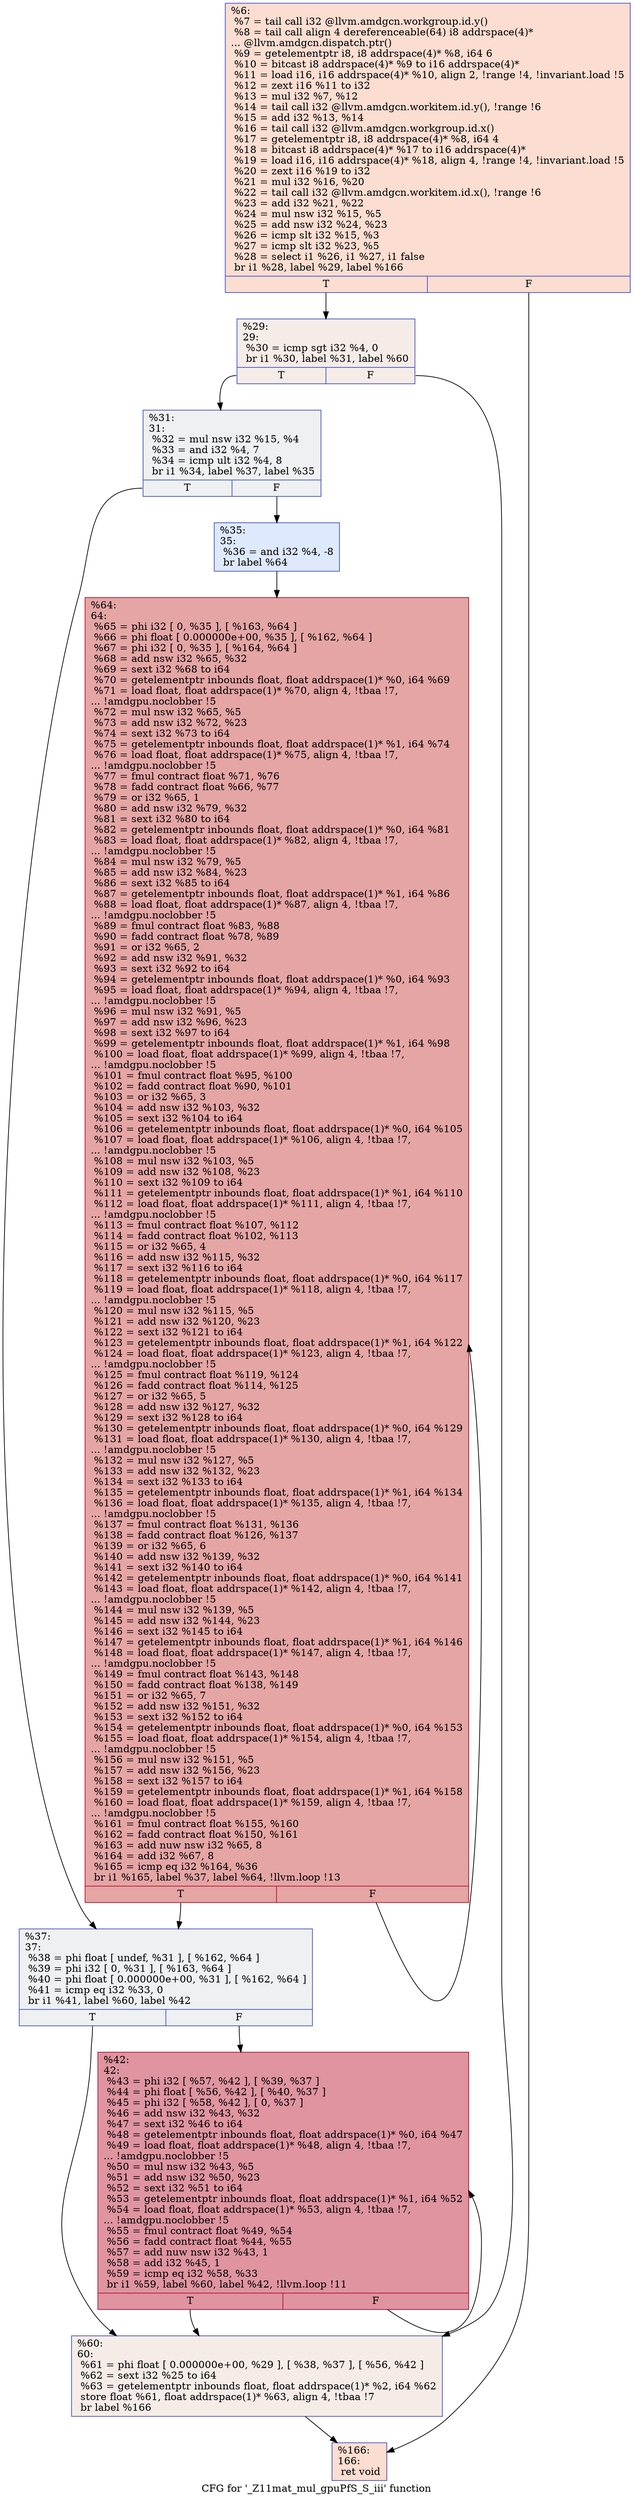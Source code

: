 digraph "CFG for '_Z11mat_mul_gpuPfS_S_iii' function" {
	label="CFG for '_Z11mat_mul_gpuPfS_S_iii' function";

	Node0x5748d20 [shape=record,color="#3d50c3ff", style=filled, fillcolor="#f7b39670",label="{%6:\l  %7 = tail call i32 @llvm.amdgcn.workgroup.id.y()\l  %8 = tail call align 4 dereferenceable(64) i8 addrspace(4)*\l... @llvm.amdgcn.dispatch.ptr()\l  %9 = getelementptr i8, i8 addrspace(4)* %8, i64 6\l  %10 = bitcast i8 addrspace(4)* %9 to i16 addrspace(4)*\l  %11 = load i16, i16 addrspace(4)* %10, align 2, !range !4, !invariant.load !5\l  %12 = zext i16 %11 to i32\l  %13 = mul i32 %7, %12\l  %14 = tail call i32 @llvm.amdgcn.workitem.id.y(), !range !6\l  %15 = add i32 %13, %14\l  %16 = tail call i32 @llvm.amdgcn.workgroup.id.x()\l  %17 = getelementptr i8, i8 addrspace(4)* %8, i64 4\l  %18 = bitcast i8 addrspace(4)* %17 to i16 addrspace(4)*\l  %19 = load i16, i16 addrspace(4)* %18, align 4, !range !4, !invariant.load !5\l  %20 = zext i16 %19 to i32\l  %21 = mul i32 %16, %20\l  %22 = tail call i32 @llvm.amdgcn.workitem.id.x(), !range !6\l  %23 = add i32 %21, %22\l  %24 = mul nsw i32 %15, %5\l  %25 = add nsw i32 %24, %23\l  %26 = icmp slt i32 %15, %3\l  %27 = icmp slt i32 %23, %5\l  %28 = select i1 %26, i1 %27, i1 false\l  br i1 %28, label %29, label %166\l|{<s0>T|<s1>F}}"];
	Node0x5748d20:s0 -> Node0x574c8c0;
	Node0x5748d20:s1 -> Node0x574c950;
	Node0x574c8c0 [shape=record,color="#3d50c3ff", style=filled, fillcolor="#ead5c970",label="{%29:\l29:                                               \l  %30 = icmp sgt i32 %4, 0\l  br i1 %30, label %31, label %60\l|{<s0>T|<s1>F}}"];
	Node0x574c8c0:s0 -> Node0x574cb50;
	Node0x574c8c0:s1 -> Node0x574cba0;
	Node0x574cb50 [shape=record,color="#3d50c3ff", style=filled, fillcolor="#d9dce170",label="{%31:\l31:                                               \l  %32 = mul nsw i32 %15, %4\l  %33 = and i32 %4, 7\l  %34 = icmp ult i32 %4, 8\l  br i1 %34, label %37, label %35\l|{<s0>T|<s1>F}}"];
	Node0x574cb50:s0 -> Node0x574d010;
	Node0x574cb50:s1 -> Node0x574d060;
	Node0x574d060 [shape=record,color="#3d50c3ff", style=filled, fillcolor="#b5cdfa70",label="{%35:\l35:                                               \l  %36 = and i32 %4, -8\l  br label %64\l}"];
	Node0x574d060 -> Node0x574d260;
	Node0x574d010 [shape=record,color="#3d50c3ff", style=filled, fillcolor="#d9dce170",label="{%37:\l37:                                               \l  %38 = phi float [ undef, %31 ], [ %162, %64 ]\l  %39 = phi i32 [ 0, %31 ], [ %163, %64 ]\l  %40 = phi float [ 0.000000e+00, %31 ], [ %162, %64 ]\l  %41 = icmp eq i32 %33, 0\l  br i1 %41, label %60, label %42\l|{<s0>T|<s1>F}}"];
	Node0x574d010:s0 -> Node0x574cba0;
	Node0x574d010:s1 -> Node0x574e4d0;
	Node0x574e4d0 [shape=record,color="#b70d28ff", style=filled, fillcolor="#b70d2870",label="{%42:\l42:                                               \l  %43 = phi i32 [ %57, %42 ], [ %39, %37 ]\l  %44 = phi float [ %56, %42 ], [ %40, %37 ]\l  %45 = phi i32 [ %58, %42 ], [ 0, %37 ]\l  %46 = add nsw i32 %43, %32\l  %47 = sext i32 %46 to i64\l  %48 = getelementptr inbounds float, float addrspace(1)* %0, i64 %47\l  %49 = load float, float addrspace(1)* %48, align 4, !tbaa !7,\l... !amdgpu.noclobber !5\l  %50 = mul nsw i32 %43, %5\l  %51 = add nsw i32 %50, %23\l  %52 = sext i32 %51 to i64\l  %53 = getelementptr inbounds float, float addrspace(1)* %1, i64 %52\l  %54 = load float, float addrspace(1)* %53, align 4, !tbaa !7,\l... !amdgpu.noclobber !5\l  %55 = fmul contract float %49, %54\l  %56 = fadd contract float %44, %55\l  %57 = add nuw nsw i32 %43, 1\l  %58 = add i32 %45, 1\l  %59 = icmp eq i32 %58, %33\l  br i1 %59, label %60, label %42, !llvm.loop !11\l|{<s0>T|<s1>F}}"];
	Node0x574e4d0:s0 -> Node0x574cba0;
	Node0x574e4d0:s1 -> Node0x574e4d0;
	Node0x574cba0 [shape=record,color="#3d50c3ff", style=filled, fillcolor="#ead5c970",label="{%60:\l60:                                               \l  %61 = phi float [ 0.000000e+00, %29 ], [ %38, %37 ], [ %56, %42 ]\l  %62 = sext i32 %25 to i64\l  %63 = getelementptr inbounds float, float addrspace(1)* %2, i64 %62\l  store float %61, float addrspace(1)* %63, align 4, !tbaa !7\l  br label %166\l}"];
	Node0x574cba0 -> Node0x574c950;
	Node0x574d260 [shape=record,color="#b70d28ff", style=filled, fillcolor="#c5333470",label="{%64:\l64:                                               \l  %65 = phi i32 [ 0, %35 ], [ %163, %64 ]\l  %66 = phi float [ 0.000000e+00, %35 ], [ %162, %64 ]\l  %67 = phi i32 [ 0, %35 ], [ %164, %64 ]\l  %68 = add nsw i32 %65, %32\l  %69 = sext i32 %68 to i64\l  %70 = getelementptr inbounds float, float addrspace(1)* %0, i64 %69\l  %71 = load float, float addrspace(1)* %70, align 4, !tbaa !7,\l... !amdgpu.noclobber !5\l  %72 = mul nsw i32 %65, %5\l  %73 = add nsw i32 %72, %23\l  %74 = sext i32 %73 to i64\l  %75 = getelementptr inbounds float, float addrspace(1)* %1, i64 %74\l  %76 = load float, float addrspace(1)* %75, align 4, !tbaa !7,\l... !amdgpu.noclobber !5\l  %77 = fmul contract float %71, %76\l  %78 = fadd contract float %66, %77\l  %79 = or i32 %65, 1\l  %80 = add nsw i32 %79, %32\l  %81 = sext i32 %80 to i64\l  %82 = getelementptr inbounds float, float addrspace(1)* %0, i64 %81\l  %83 = load float, float addrspace(1)* %82, align 4, !tbaa !7,\l... !amdgpu.noclobber !5\l  %84 = mul nsw i32 %79, %5\l  %85 = add nsw i32 %84, %23\l  %86 = sext i32 %85 to i64\l  %87 = getelementptr inbounds float, float addrspace(1)* %1, i64 %86\l  %88 = load float, float addrspace(1)* %87, align 4, !tbaa !7,\l... !amdgpu.noclobber !5\l  %89 = fmul contract float %83, %88\l  %90 = fadd contract float %78, %89\l  %91 = or i32 %65, 2\l  %92 = add nsw i32 %91, %32\l  %93 = sext i32 %92 to i64\l  %94 = getelementptr inbounds float, float addrspace(1)* %0, i64 %93\l  %95 = load float, float addrspace(1)* %94, align 4, !tbaa !7,\l... !amdgpu.noclobber !5\l  %96 = mul nsw i32 %91, %5\l  %97 = add nsw i32 %96, %23\l  %98 = sext i32 %97 to i64\l  %99 = getelementptr inbounds float, float addrspace(1)* %1, i64 %98\l  %100 = load float, float addrspace(1)* %99, align 4, !tbaa !7,\l... !amdgpu.noclobber !5\l  %101 = fmul contract float %95, %100\l  %102 = fadd contract float %90, %101\l  %103 = or i32 %65, 3\l  %104 = add nsw i32 %103, %32\l  %105 = sext i32 %104 to i64\l  %106 = getelementptr inbounds float, float addrspace(1)* %0, i64 %105\l  %107 = load float, float addrspace(1)* %106, align 4, !tbaa !7,\l... !amdgpu.noclobber !5\l  %108 = mul nsw i32 %103, %5\l  %109 = add nsw i32 %108, %23\l  %110 = sext i32 %109 to i64\l  %111 = getelementptr inbounds float, float addrspace(1)* %1, i64 %110\l  %112 = load float, float addrspace(1)* %111, align 4, !tbaa !7,\l... !amdgpu.noclobber !5\l  %113 = fmul contract float %107, %112\l  %114 = fadd contract float %102, %113\l  %115 = or i32 %65, 4\l  %116 = add nsw i32 %115, %32\l  %117 = sext i32 %116 to i64\l  %118 = getelementptr inbounds float, float addrspace(1)* %0, i64 %117\l  %119 = load float, float addrspace(1)* %118, align 4, !tbaa !7,\l... !amdgpu.noclobber !5\l  %120 = mul nsw i32 %115, %5\l  %121 = add nsw i32 %120, %23\l  %122 = sext i32 %121 to i64\l  %123 = getelementptr inbounds float, float addrspace(1)* %1, i64 %122\l  %124 = load float, float addrspace(1)* %123, align 4, !tbaa !7,\l... !amdgpu.noclobber !5\l  %125 = fmul contract float %119, %124\l  %126 = fadd contract float %114, %125\l  %127 = or i32 %65, 5\l  %128 = add nsw i32 %127, %32\l  %129 = sext i32 %128 to i64\l  %130 = getelementptr inbounds float, float addrspace(1)* %0, i64 %129\l  %131 = load float, float addrspace(1)* %130, align 4, !tbaa !7,\l... !amdgpu.noclobber !5\l  %132 = mul nsw i32 %127, %5\l  %133 = add nsw i32 %132, %23\l  %134 = sext i32 %133 to i64\l  %135 = getelementptr inbounds float, float addrspace(1)* %1, i64 %134\l  %136 = load float, float addrspace(1)* %135, align 4, !tbaa !7,\l... !amdgpu.noclobber !5\l  %137 = fmul contract float %131, %136\l  %138 = fadd contract float %126, %137\l  %139 = or i32 %65, 6\l  %140 = add nsw i32 %139, %32\l  %141 = sext i32 %140 to i64\l  %142 = getelementptr inbounds float, float addrspace(1)* %0, i64 %141\l  %143 = load float, float addrspace(1)* %142, align 4, !tbaa !7,\l... !amdgpu.noclobber !5\l  %144 = mul nsw i32 %139, %5\l  %145 = add nsw i32 %144, %23\l  %146 = sext i32 %145 to i64\l  %147 = getelementptr inbounds float, float addrspace(1)* %1, i64 %146\l  %148 = load float, float addrspace(1)* %147, align 4, !tbaa !7,\l... !amdgpu.noclobber !5\l  %149 = fmul contract float %143, %148\l  %150 = fadd contract float %138, %149\l  %151 = or i32 %65, 7\l  %152 = add nsw i32 %151, %32\l  %153 = sext i32 %152 to i64\l  %154 = getelementptr inbounds float, float addrspace(1)* %0, i64 %153\l  %155 = load float, float addrspace(1)* %154, align 4, !tbaa !7,\l... !amdgpu.noclobber !5\l  %156 = mul nsw i32 %151, %5\l  %157 = add nsw i32 %156, %23\l  %158 = sext i32 %157 to i64\l  %159 = getelementptr inbounds float, float addrspace(1)* %1, i64 %158\l  %160 = load float, float addrspace(1)* %159, align 4, !tbaa !7,\l... !amdgpu.noclobber !5\l  %161 = fmul contract float %155, %160\l  %162 = fadd contract float %150, %161\l  %163 = add nuw nsw i32 %65, 8\l  %164 = add i32 %67, 8\l  %165 = icmp eq i32 %164, %36\l  br i1 %165, label %37, label %64, !llvm.loop !13\l|{<s0>T|<s1>F}}"];
	Node0x574d260:s0 -> Node0x574d010;
	Node0x574d260:s1 -> Node0x574d260;
	Node0x574c950 [shape=record,color="#3d50c3ff", style=filled, fillcolor="#f7b39670",label="{%166:\l166:                                              \l  ret void\l}"];
}
